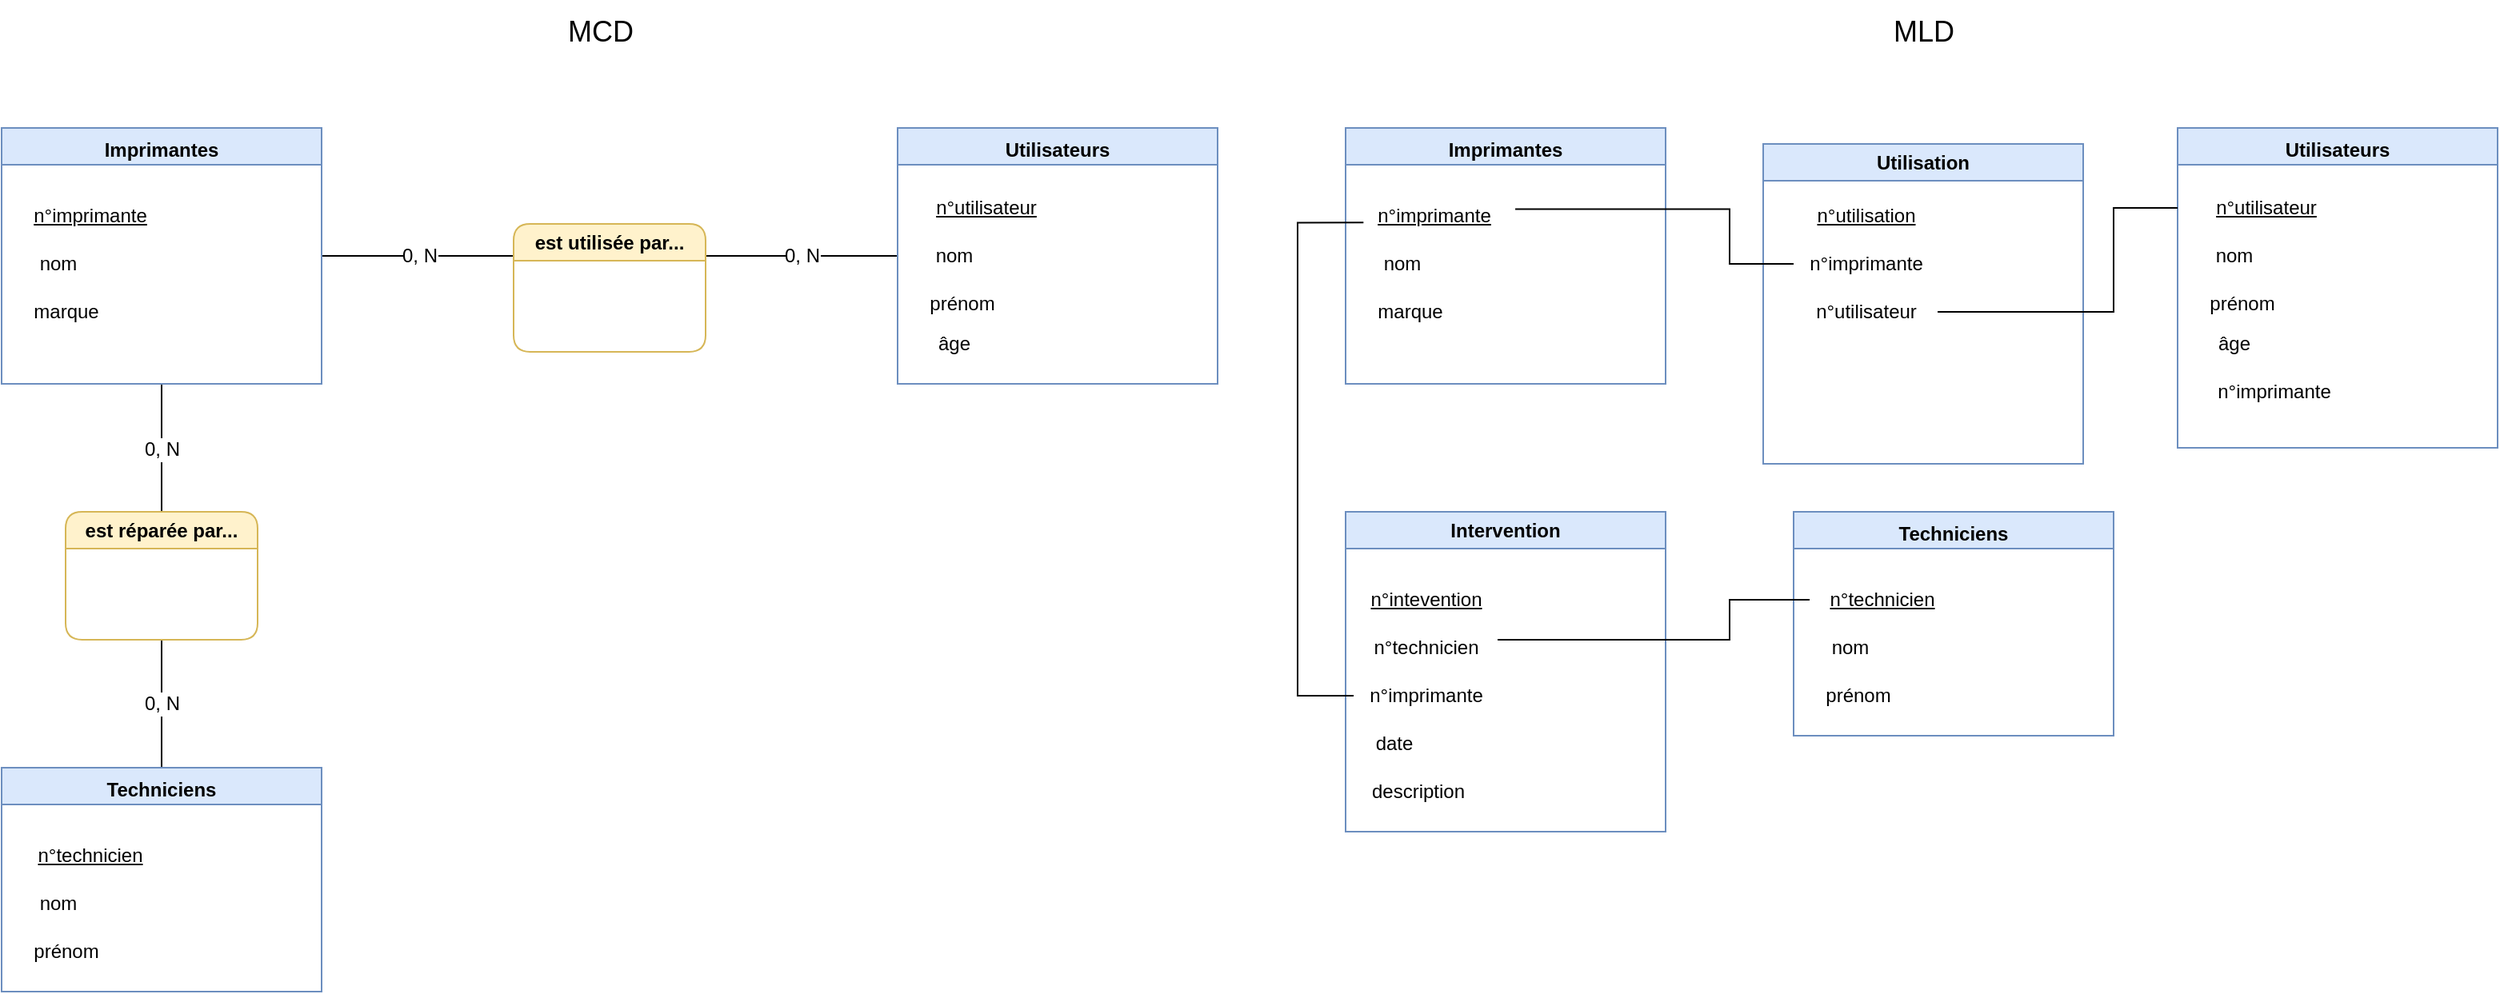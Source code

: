 <mxfile version="20.8.0" type="device"><diagram id="ZM70Nx86URTEiom_0Kqw" name="Page-1"><mxGraphModel dx="1134" dy="634" grid="1" gridSize="10" guides="1" tooltips="1" connect="1" arrows="1" fold="1" page="1" pageScale="1" pageWidth="827" pageHeight="1169" math="0" shadow="0"><root><mxCell id="0"/><mxCell id="1" parent="0"/><mxCell id="LKwPUxgpI_0z3l_6OKL8-1" value="&lt;font style=&quot;font-size: 18px;&quot;&gt;MCD&lt;/font&gt;" style="text;html=1;align=center;verticalAlign=middle;resizable=0;points=[];autosize=1;strokeColor=none;fillColor=none;" parent="1" vertex="1"><mxGeometry x="384" y="40" width="60" height="40" as="geometry"/></mxCell><mxCell id="LKwPUxgpI_0z3l_6OKL8-18" style="edgeStyle=orthogonalEdgeStyle;rounded=0;orthogonalLoop=1;jettySize=auto;html=1;entryX=0;entryY=0.25;entryDx=0;entryDy=0;fontSize=12;endArrow=none;endFill=0;" parent="1" source="LKwPUxgpI_0z3l_6OKL8-2" target="LKwPUxgpI_0z3l_6OKL8-16" edge="1"><mxGeometry relative="1" as="geometry"><Array as="points"><mxPoint x="300" y="200"/><mxPoint x="300" y="200"/></Array></mxGeometry></mxCell><mxCell id="LKwPUxgpI_0z3l_6OKL8-33" value="0, N" style="edgeLabel;html=1;align=center;verticalAlign=middle;resizable=0;points=[];fontSize=12;" parent="LKwPUxgpI_0z3l_6OKL8-18" vertex="1" connectable="0"><mxGeometry x="-0.258" y="-1" relative="1" as="geometry"><mxPoint x="16" y="-1" as="offset"/></mxGeometry></mxCell><mxCell id="LKwPUxgpI_0z3l_6OKL8-31" style="edgeStyle=orthogonalEdgeStyle;rounded=0;orthogonalLoop=1;jettySize=auto;html=1;entryX=0.5;entryY=0;entryDx=0;entryDy=0;fontSize=12;endArrow=none;endFill=0;" parent="1" source="LKwPUxgpI_0z3l_6OKL8-2" target="LKwPUxgpI_0z3l_6OKL8-29" edge="1"><mxGeometry relative="1" as="geometry"/></mxCell><mxCell id="LKwPUxgpI_0z3l_6OKL8-35" value="0, N" style="edgeLabel;html=1;align=center;verticalAlign=middle;resizable=0;points=[];fontSize=12;" parent="LKwPUxgpI_0z3l_6OKL8-31" vertex="1" connectable="0"><mxGeometry x="-0.267" relative="1" as="geometry"><mxPoint y="11" as="offset"/></mxGeometry></mxCell><mxCell id="LKwPUxgpI_0z3l_6OKL8-2" value="&lt;font style=&quot;font-size: 12px;&quot;&gt;Imprimantes&lt;/font&gt;" style="swimlane;whiteSpace=wrap;html=1;fontSize=18;fillColor=#dae8fc;strokeColor=#6c8ebf;" parent="1" vertex="1"><mxGeometry x="40" y="120" width="200" height="160" as="geometry"/></mxCell><mxCell id="LKwPUxgpI_0z3l_6OKL8-5" value="&lt;u&gt;n°imprimante&lt;/u&gt;" style="text;html=1;align=center;verticalAlign=middle;resizable=0;points=[];autosize=1;strokeColor=none;fillColor=none;fontSize=12;" parent="LKwPUxgpI_0z3l_6OKL8-2" vertex="1"><mxGeometry x="10" y="40" width="90" height="30" as="geometry"/></mxCell><mxCell id="LKwPUxgpI_0z3l_6OKL8-6" value="nom" style="text;html=1;align=center;verticalAlign=middle;resizable=0;points=[];autosize=1;strokeColor=none;fillColor=none;fontSize=12;" parent="LKwPUxgpI_0z3l_6OKL8-2" vertex="1"><mxGeometry x="10" y="70" width="50" height="30" as="geometry"/></mxCell><mxCell id="LKwPUxgpI_0z3l_6OKL8-7" value="marque" style="text;html=1;align=center;verticalAlign=middle;resizable=0;points=[];autosize=1;strokeColor=none;fillColor=none;fontSize=12;" parent="LKwPUxgpI_0z3l_6OKL8-2" vertex="1"><mxGeometry x="10" y="100" width="60" height="30" as="geometry"/></mxCell><mxCell id="LKwPUxgpI_0z3l_6OKL8-19" style="edgeStyle=orthogonalEdgeStyle;rounded=0;orthogonalLoop=1;jettySize=auto;html=1;entryX=1;entryY=0.25;entryDx=0;entryDy=0;fontSize=12;endArrow=none;endFill=0;" parent="1" source="LKwPUxgpI_0z3l_6OKL8-3" target="LKwPUxgpI_0z3l_6OKL8-16" edge="1"><mxGeometry relative="1" as="geometry"><Array as="points"><mxPoint x="540" y="200"/><mxPoint x="540" y="200"/></Array></mxGeometry></mxCell><mxCell id="LKwPUxgpI_0z3l_6OKL8-34" value="0, N" style="edgeLabel;html=1;align=center;verticalAlign=middle;resizable=0;points=[];fontSize=12;" parent="LKwPUxgpI_0z3l_6OKL8-19" vertex="1" connectable="0"><mxGeometry x="-0.186" relative="1" as="geometry"><mxPoint x="-11" as="offset"/></mxGeometry></mxCell><mxCell id="LKwPUxgpI_0z3l_6OKL8-3" value="&lt;font style=&quot;font-size: 12px;&quot;&gt;Utilisateurs&lt;/font&gt;" style="swimlane;whiteSpace=wrap;html=1;fontSize=18;fillColor=#dae8fc;strokeColor=#6c8ebf;" parent="1" vertex="1"><mxGeometry x="600" y="120" width="200" height="160" as="geometry"/></mxCell><mxCell id="LKwPUxgpI_0z3l_6OKL8-8" value="&lt;u&gt;n°utilisateur&lt;/u&gt;" style="text;html=1;align=center;verticalAlign=middle;resizable=0;points=[];autosize=1;strokeColor=none;fillColor=none;fontSize=12;" parent="LKwPUxgpI_0z3l_6OKL8-3" vertex="1"><mxGeometry x="10" y="35" width="90" height="30" as="geometry"/></mxCell><mxCell id="LKwPUxgpI_0z3l_6OKL8-9" value="nom" style="text;html=1;align=center;verticalAlign=middle;resizable=0;points=[];autosize=1;strokeColor=none;fillColor=none;fontSize=12;" parent="LKwPUxgpI_0z3l_6OKL8-3" vertex="1"><mxGeometry x="10" y="65" width="50" height="30" as="geometry"/></mxCell><mxCell id="LKwPUxgpI_0z3l_6OKL8-10" value="prénom" style="text;html=1;align=center;verticalAlign=middle;resizable=0;points=[];autosize=1;strokeColor=none;fillColor=none;fontSize=12;" parent="LKwPUxgpI_0z3l_6OKL8-3" vertex="1"><mxGeometry x="10" y="95" width="60" height="30" as="geometry"/></mxCell><mxCell id="LKwPUxgpI_0z3l_6OKL8-11" value="âge" style="text;html=1;align=center;verticalAlign=middle;resizable=0;points=[];autosize=1;strokeColor=none;fillColor=none;fontSize=12;" parent="LKwPUxgpI_0z3l_6OKL8-3" vertex="1"><mxGeometry x="15" y="120" width="40" height="30" as="geometry"/></mxCell><mxCell id="LKwPUxgpI_0z3l_6OKL8-30" style="edgeStyle=orthogonalEdgeStyle;rounded=0;orthogonalLoop=1;jettySize=auto;html=1;entryX=0.5;entryY=1;entryDx=0;entryDy=0;fontSize=12;endArrow=none;endFill=0;" parent="1" source="LKwPUxgpI_0z3l_6OKL8-4" target="LKwPUxgpI_0z3l_6OKL8-29" edge="1"><mxGeometry relative="1" as="geometry"/></mxCell><mxCell id="LKwPUxgpI_0z3l_6OKL8-36" value="0, N" style="edgeLabel;html=1;align=center;verticalAlign=middle;resizable=0;points=[];fontSize=12;" parent="LKwPUxgpI_0z3l_6OKL8-30" vertex="1" connectable="0"><mxGeometry x="0.208" y="-1" relative="1" as="geometry"><mxPoint x="-1" y="8" as="offset"/></mxGeometry></mxCell><mxCell id="LKwPUxgpI_0z3l_6OKL8-4" value="&lt;font style=&quot;font-size: 12px;&quot;&gt;Techniciens&lt;/font&gt;" style="swimlane;whiteSpace=wrap;html=1;fontSize=18;fillColor=#dae8fc;strokeColor=#6c8ebf;" parent="1" vertex="1"><mxGeometry x="40" y="520" width="200" height="140" as="geometry"/></mxCell><mxCell id="LKwPUxgpI_0z3l_6OKL8-13" value="&lt;u&gt;n°technicien&lt;/u&gt;" style="text;html=1;align=center;verticalAlign=middle;resizable=0;points=[];autosize=1;strokeColor=none;fillColor=none;fontSize=12;" parent="LKwPUxgpI_0z3l_6OKL8-4" vertex="1"><mxGeometry x="10" y="40" width="90" height="30" as="geometry"/></mxCell><mxCell id="LKwPUxgpI_0z3l_6OKL8-14" value="prénom" style="text;html=1;align=center;verticalAlign=middle;resizable=0;points=[];autosize=1;strokeColor=none;fillColor=none;fontSize=12;" parent="LKwPUxgpI_0z3l_6OKL8-4" vertex="1"><mxGeometry x="10" y="100" width="60" height="30" as="geometry"/></mxCell><mxCell id="LKwPUxgpI_0z3l_6OKL8-15" value="nom" style="text;html=1;align=center;verticalAlign=middle;resizable=0;points=[];autosize=1;strokeColor=none;fillColor=none;fontSize=12;" parent="LKwPUxgpI_0z3l_6OKL8-4" vertex="1"><mxGeometry x="10" y="70" width="50" height="30" as="geometry"/></mxCell><mxCell id="LKwPUxgpI_0z3l_6OKL8-16" value="est utilisée par..." style="swimlane;whiteSpace=wrap;html=1;fontSize=12;fillColor=#fff2cc;strokeColor=#d6b656;rounded=1;" parent="1" vertex="1"><mxGeometry x="360" y="180" width="120" height="80" as="geometry"/></mxCell><mxCell id="LKwPUxgpI_0z3l_6OKL8-25" value="Intervention" style="swimlane;whiteSpace=wrap;html=1;rounded=0;fontSize=12;fillColor=#dae8fc;strokeColor=#6c8ebf;" parent="1" vertex="1"><mxGeometry x="880" y="360" width="200" height="200" as="geometry"/></mxCell><mxCell id="LKwPUxgpI_0z3l_6OKL8-28" value="n°imprimante" style="text;html=1;align=center;verticalAlign=middle;resizable=0;points=[];autosize=1;strokeColor=none;fillColor=none;fontSize=12;" parent="LKwPUxgpI_0z3l_6OKL8-25" vertex="1"><mxGeometry x="5" y="100" width="90" height="30" as="geometry"/></mxCell><mxCell id="LKwPUxgpI_0z3l_6OKL8-62" value="date" style="text;html=1;align=center;verticalAlign=middle;resizable=0;points=[];autosize=1;strokeColor=none;fillColor=none;fontSize=12;" parent="LKwPUxgpI_0z3l_6OKL8-25" vertex="1"><mxGeometry x="5" y="130" width="50" height="30" as="geometry"/></mxCell><mxCell id="LKwPUxgpI_0z3l_6OKL8-63" value="description" style="text;html=1;align=center;verticalAlign=middle;resizable=0;points=[];autosize=1;strokeColor=none;fillColor=none;fontSize=12;" parent="LKwPUxgpI_0z3l_6OKL8-25" vertex="1"><mxGeometry x="5" y="160" width="80" height="30" as="geometry"/></mxCell><mxCell id="LKwPUxgpI_0z3l_6OKL8-69" value="&lt;u&gt;n°intevention&lt;/u&gt;" style="text;html=1;align=center;verticalAlign=middle;resizable=0;points=[];autosize=1;strokeColor=none;fillColor=none;fontSize=12;" parent="LKwPUxgpI_0z3l_6OKL8-25" vertex="1"><mxGeometry x="5" y="40" width="90" height="30" as="geometry"/></mxCell><mxCell id="LKwPUxgpI_0z3l_6OKL8-27" value="n°technicien" style="text;html=1;align=center;verticalAlign=middle;resizable=0;points=[];autosize=1;strokeColor=none;fillColor=none;fontSize=12;" parent="LKwPUxgpI_0z3l_6OKL8-25" vertex="1"><mxGeometry x="5" y="70" width="90" height="30" as="geometry"/></mxCell><mxCell id="LKwPUxgpI_0z3l_6OKL8-29" value="est réparée par..." style="swimlane;whiteSpace=wrap;html=1;fontSize=12;fillColor=#fff2cc;strokeColor=#d6b656;rounded=1;" parent="1" vertex="1"><mxGeometry x="80" y="360" width="120" height="80" as="geometry"/></mxCell><mxCell id="LKwPUxgpI_0z3l_6OKL8-37" value="&lt;font style=&quot;font-size: 12px;&quot;&gt;Imprimantes&lt;/font&gt;" style="swimlane;whiteSpace=wrap;html=1;fontSize=18;fillColor=#dae8fc;strokeColor=#6c8ebf;" parent="1" vertex="1"><mxGeometry x="880" y="120" width="200" height="160" as="geometry"/></mxCell><mxCell id="LKwPUxgpI_0z3l_6OKL8-38" value="&lt;u&gt;n°imprimante&lt;/u&gt;" style="text;html=1;align=center;verticalAlign=middle;resizable=0;points=[];autosize=1;strokeColor=none;fillColor=none;fontSize=12;" parent="LKwPUxgpI_0z3l_6OKL8-37" vertex="1"><mxGeometry x="10" y="40" width="90" height="30" as="geometry"/></mxCell><mxCell id="LKwPUxgpI_0z3l_6OKL8-39" value="nom" style="text;html=1;align=center;verticalAlign=middle;resizable=0;points=[];autosize=1;strokeColor=none;fillColor=none;fontSize=12;" parent="LKwPUxgpI_0z3l_6OKL8-37" vertex="1"><mxGeometry x="10" y="70" width="50" height="30" as="geometry"/></mxCell><mxCell id="LKwPUxgpI_0z3l_6OKL8-40" value="marque" style="text;html=1;align=center;verticalAlign=middle;resizable=0;points=[];autosize=1;strokeColor=none;fillColor=none;fontSize=12;" parent="LKwPUxgpI_0z3l_6OKL8-37" vertex="1"><mxGeometry x="10" y="100" width="60" height="30" as="geometry"/></mxCell><mxCell id="LKwPUxgpI_0z3l_6OKL8-50" value="&lt;font style=&quot;font-size: 12px;&quot;&gt;Utilisateurs&lt;/font&gt;" style="swimlane;whiteSpace=wrap;html=1;fontSize=18;fillColor=#dae8fc;strokeColor=#6c8ebf;" parent="1" vertex="1"><mxGeometry x="1400" y="120" width="200" height="200" as="geometry"/></mxCell><mxCell id="LKwPUxgpI_0z3l_6OKL8-51" value="&lt;u&gt;n°utilisateur&lt;/u&gt;" style="text;html=1;align=center;verticalAlign=middle;resizable=0;points=[];autosize=1;strokeColor=none;fillColor=none;fontSize=12;" parent="LKwPUxgpI_0z3l_6OKL8-50" vertex="1"><mxGeometry x="10" y="35" width="90" height="30" as="geometry"/></mxCell><mxCell id="LKwPUxgpI_0z3l_6OKL8-52" value="nom" style="text;html=1;align=center;verticalAlign=middle;resizable=0;points=[];autosize=1;strokeColor=none;fillColor=none;fontSize=12;" parent="LKwPUxgpI_0z3l_6OKL8-50" vertex="1"><mxGeometry x="10" y="65" width="50" height="30" as="geometry"/></mxCell><mxCell id="LKwPUxgpI_0z3l_6OKL8-53" value="prénom" style="text;html=1;align=center;verticalAlign=middle;resizable=0;points=[];autosize=1;strokeColor=none;fillColor=none;fontSize=12;" parent="LKwPUxgpI_0z3l_6OKL8-50" vertex="1"><mxGeometry x="10" y="95" width="60" height="30" as="geometry"/></mxCell><mxCell id="LKwPUxgpI_0z3l_6OKL8-54" value="âge" style="text;html=1;align=center;verticalAlign=middle;resizable=0;points=[];autosize=1;strokeColor=none;fillColor=none;fontSize=12;" parent="LKwPUxgpI_0z3l_6OKL8-50" vertex="1"><mxGeometry x="15" y="120" width="40" height="30" as="geometry"/></mxCell><mxCell id="LKwPUxgpI_0z3l_6OKL8-65" value="n°imprimante" style="text;html=1;align=center;verticalAlign=middle;resizable=0;points=[];autosize=1;strokeColor=none;fillColor=none;fontSize=12;" parent="LKwPUxgpI_0z3l_6OKL8-50" vertex="1"><mxGeometry x="15" y="150" width="90" height="30" as="geometry"/></mxCell><mxCell id="LKwPUxgpI_0z3l_6OKL8-55" value="&lt;font style=&quot;font-size: 12px;&quot;&gt;Techniciens&lt;/font&gt;" style="swimlane;whiteSpace=wrap;html=1;fontSize=18;fillColor=#dae8fc;strokeColor=#6c8ebf;" parent="1" vertex="1"><mxGeometry x="1160" y="360" width="200" height="140" as="geometry"/></mxCell><mxCell id="LKwPUxgpI_0z3l_6OKL8-56" value="&lt;u&gt;n°technicien&lt;/u&gt;" style="text;html=1;align=center;verticalAlign=middle;resizable=0;points=[];autosize=1;strokeColor=none;fillColor=none;fontSize=12;" parent="LKwPUxgpI_0z3l_6OKL8-55" vertex="1"><mxGeometry x="10" y="40" width="90" height="30" as="geometry"/></mxCell><mxCell id="LKwPUxgpI_0z3l_6OKL8-57" value="prénom" style="text;html=1;align=center;verticalAlign=middle;resizable=0;points=[];autosize=1;strokeColor=none;fillColor=none;fontSize=12;" parent="LKwPUxgpI_0z3l_6OKL8-55" vertex="1"><mxGeometry x="10" y="100" width="60" height="30" as="geometry"/></mxCell><mxCell id="LKwPUxgpI_0z3l_6OKL8-58" value="nom" style="text;html=1;align=center;verticalAlign=middle;resizable=0;points=[];autosize=1;strokeColor=none;fillColor=none;fontSize=12;" parent="LKwPUxgpI_0z3l_6OKL8-55" vertex="1"><mxGeometry x="10" y="70" width="50" height="30" as="geometry"/></mxCell><mxCell id="LKwPUxgpI_0z3l_6OKL8-59" value="&lt;font style=&quot;font-size: 18px;&quot;&gt;MLD&lt;/font&gt;" style="text;html=1;align=center;verticalAlign=middle;resizable=0;points=[];autosize=1;strokeColor=none;fillColor=none;fontSize=12;" parent="1" vertex="1"><mxGeometry x="1211" y="40" width="60" height="40" as="geometry"/></mxCell><mxCell id="LKwPUxgpI_0z3l_6OKL8-66" style="edgeStyle=orthogonalEdgeStyle;rounded=0;orthogonalLoop=1;jettySize=auto;html=1;entryX=0;entryY=0.5;entryDx=0;entryDy=0;entryPerimeter=0;fontSize=12;endArrow=none;endFill=0;" parent="1" source="LKwPUxgpI_0z3l_6OKL8-27" target="LKwPUxgpI_0z3l_6OKL8-56" edge="1"><mxGeometry relative="1" as="geometry"><Array as="points"><mxPoint x="1120" y="440"/><mxPoint x="1120" y="415"/></Array></mxGeometry></mxCell><mxCell id="LKwPUxgpI_0z3l_6OKL8-71" style="edgeStyle=orthogonalEdgeStyle;rounded=0;orthogonalLoop=1;jettySize=auto;html=1;fontSize=12;endArrow=none;endFill=0;entryX=0.013;entryY=0.639;entryDx=0;entryDy=0;entryPerimeter=0;" parent="1" source="LKwPUxgpI_0z3l_6OKL8-28" target="LKwPUxgpI_0z3l_6OKL8-38" edge="1"><mxGeometry relative="1" as="geometry"><mxPoint x="860" y="300" as="targetPoint"/><Array as="points"><mxPoint x="850" y="475"/><mxPoint x="850" y="179"/></Array></mxGeometry></mxCell><mxCell id="aBF6VYGr7kiwPnuLnrtQ-1" value="Utilisation" style="swimlane;whiteSpace=wrap;html=1;fillColor=#dae8fc;strokeColor=#6c8ebf;" vertex="1" parent="1"><mxGeometry x="1141" y="130" width="200" height="200" as="geometry"/></mxCell><mxCell id="aBF6VYGr7kiwPnuLnrtQ-2" value="&lt;u&gt;n°utilisation&lt;/u&gt;" style="text;html=1;align=center;verticalAlign=middle;resizable=0;points=[];autosize=1;strokeColor=none;fillColor=none;" vertex="1" parent="aBF6VYGr7kiwPnuLnrtQ-1"><mxGeometry x="19" y="30" width="90" height="30" as="geometry"/></mxCell><mxCell id="aBF6VYGr7kiwPnuLnrtQ-3" value="n°imprimante" style="text;html=1;align=center;verticalAlign=middle;resizable=0;points=[];autosize=1;strokeColor=none;fillColor=none;" vertex="1" parent="aBF6VYGr7kiwPnuLnrtQ-1"><mxGeometry x="19" y="60" width="90" height="30" as="geometry"/></mxCell><mxCell id="aBF6VYGr7kiwPnuLnrtQ-5" value="n°utilisateur" style="text;html=1;align=center;verticalAlign=middle;resizable=0;points=[];autosize=1;strokeColor=none;fillColor=none;" vertex="1" parent="aBF6VYGr7kiwPnuLnrtQ-1"><mxGeometry x="19" y="90" width="90" height="30" as="geometry"/></mxCell><mxCell id="aBF6VYGr7kiwPnuLnrtQ-6" style="edgeStyle=orthogonalEdgeStyle;rounded=0;orthogonalLoop=1;jettySize=auto;html=1;entryX=0;entryY=0.25;entryDx=0;entryDy=0;endArrow=none;endFill=0;" edge="1" parent="1" source="aBF6VYGr7kiwPnuLnrtQ-5" target="LKwPUxgpI_0z3l_6OKL8-50"><mxGeometry relative="1" as="geometry"><Array as="points"><mxPoint x="1360" y="235"/><mxPoint x="1360" y="170"/></Array></mxGeometry></mxCell><mxCell id="aBF6VYGr7kiwPnuLnrtQ-7" style="edgeStyle=orthogonalEdgeStyle;rounded=0;orthogonalLoop=1;jettySize=auto;html=1;entryX=1.067;entryY=0.359;entryDx=0;entryDy=0;entryPerimeter=0;endArrow=none;endFill=0;" edge="1" parent="1" source="aBF6VYGr7kiwPnuLnrtQ-3" target="LKwPUxgpI_0z3l_6OKL8-38"><mxGeometry relative="1" as="geometry"><Array as="points"><mxPoint x="1120" y="205"/><mxPoint x="1120" y="171"/></Array></mxGeometry></mxCell></root></mxGraphModel></diagram></mxfile>